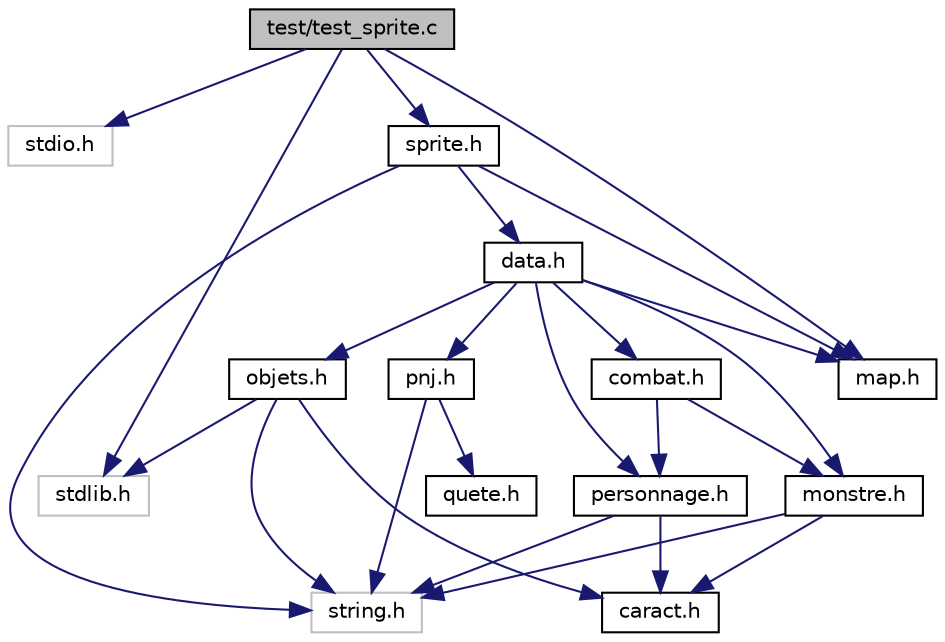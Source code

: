 digraph "test/test_sprite.c"
{
 // LATEX_PDF_SIZE
  edge [fontname="Helvetica",fontsize="10",labelfontname="Helvetica",labelfontsize="10"];
  node [fontname="Helvetica",fontsize="10",shape=record];
  Node1 [label="test/test_sprite.c",height=0.2,width=0.4,color="black", fillcolor="grey75", style="filled", fontcolor="black",tooltip="Test des fonctionnalité des sprites."];
  Node1 -> Node2 [color="midnightblue",fontsize="10",style="solid",fontname="Helvetica"];
  Node2 [label="stdio.h",height=0.2,width=0.4,color="grey75", fillcolor="white", style="filled",tooltip=" "];
  Node1 -> Node3 [color="midnightblue",fontsize="10",style="solid",fontname="Helvetica"];
  Node3 [label="stdlib.h",height=0.2,width=0.4,color="grey75", fillcolor="white", style="filled",tooltip=" "];
  Node1 -> Node4 [color="midnightblue",fontsize="10",style="solid",fontname="Helvetica"];
  Node4 [label="sprite.h",height=0.2,width=0.4,color="black", fillcolor="white", style="filled",URL="$sprite_8h.html",tooltip="Header Gestion Sprite."];
  Node4 -> Node5 [color="midnightblue",fontsize="10",style="solid",fontname="Helvetica"];
  Node5 [label="string.h",height=0.2,width=0.4,color="grey75", fillcolor="white", style="filled",tooltip=" "];
  Node4 -> Node6 [color="midnightblue",fontsize="10",style="solid",fontname="Helvetica"];
  Node6 [label="map.h",height=0.2,width=0.4,color="black", fillcolor="white", style="filled",URL="$map_8h.html",tooltip="Header Gestion map."];
  Node4 -> Node7 [color="midnightblue",fontsize="10",style="solid",fontname="Helvetica"];
  Node7 [label="data.h",height=0.2,width=0.4,color="black", fillcolor="white", style="filled",URL="$data_8h.html",tooltip="Header pour la gestion des données."];
  Node7 -> Node6 [color="midnightblue",fontsize="10",style="solid",fontname="Helvetica"];
  Node7 -> Node8 [color="midnightblue",fontsize="10",style="solid",fontname="Helvetica"];
  Node8 [label="personnage.h",height=0.2,width=0.4,color="black", fillcolor="white", style="filled",URL="$personnage_8h.html",tooltip="Header pour gérer les personnage."];
  Node8 -> Node9 [color="midnightblue",fontsize="10",style="solid",fontname="Helvetica"];
  Node9 [label="caract.h",height=0.2,width=0.4,color="black", fillcolor="white", style="filled",URL="$caract_8h.html",tooltip="Header pour gérer les caractéristique."];
  Node8 -> Node5 [color="midnightblue",fontsize="10",style="solid",fontname="Helvetica"];
  Node7 -> Node10 [color="midnightblue",fontsize="10",style="solid",fontname="Helvetica"];
  Node10 [label="monstre.h",height=0.2,width=0.4,color="black", fillcolor="white", style="filled",URL="$monstre_8h.html",tooltip="Header pour gérer les monstres."];
  Node10 -> Node9 [color="midnightblue",fontsize="10",style="solid",fontname="Helvetica"];
  Node10 -> Node5 [color="midnightblue",fontsize="10",style="solid",fontname="Helvetica"];
  Node7 -> Node11 [color="midnightblue",fontsize="10",style="solid",fontname="Helvetica"];
  Node11 [label="combat.h",height=0.2,width=0.4,color="black", fillcolor="white", style="filled",URL="$combat_8h.html",tooltip="Header pour gérer les combats."];
  Node11 -> Node8 [color="midnightblue",fontsize="10",style="solid",fontname="Helvetica"];
  Node11 -> Node10 [color="midnightblue",fontsize="10",style="solid",fontname="Helvetica"];
  Node7 -> Node12 [color="midnightblue",fontsize="10",style="solid",fontname="Helvetica"];
  Node12 [label="objets.h",height=0.2,width=0.4,color="black", fillcolor="white", style="filled",URL="$objets_8h.html",tooltip="Header pour gérer les objets."];
  Node12 -> Node9 [color="midnightblue",fontsize="10",style="solid",fontname="Helvetica"];
  Node12 -> Node3 [color="midnightblue",fontsize="10",style="solid",fontname="Helvetica"];
  Node12 -> Node5 [color="midnightblue",fontsize="10",style="solid",fontname="Helvetica"];
  Node7 -> Node13 [color="midnightblue",fontsize="10",style="solid",fontname="Helvetica"];
  Node13 [label="pnj.h",height=0.2,width=0.4,color="black", fillcolor="white", style="filled",URL="$pnj_8h.html",tooltip="Header gestion des personnages non joueurs."];
  Node13 -> Node5 [color="midnightblue",fontsize="10",style="solid",fontname="Helvetica"];
  Node13 -> Node14 [color="midnightblue",fontsize="10",style="solid",fontname="Helvetica"];
  Node14 [label="quete.h",height=0.2,width=0.4,color="black", fillcolor="white", style="filled",URL="$quete_8h.html",tooltip="Header Gestion Quete."];
  Node1 -> Node6 [color="midnightblue",fontsize="10",style="solid",fontname="Helvetica"];
}

